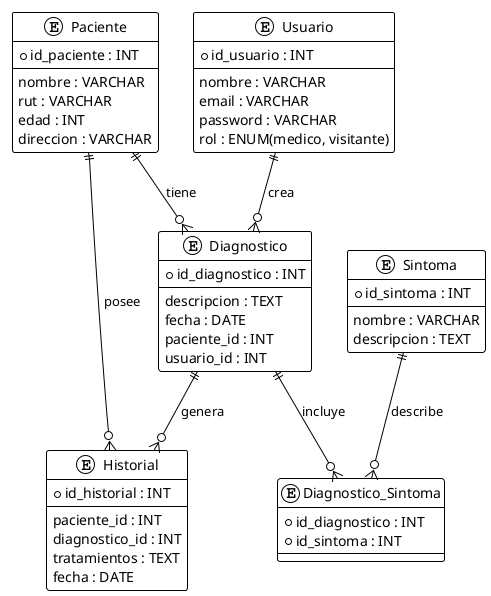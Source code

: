 @startuml
!theme plain

entity "Paciente" as Paciente {
  *id_paciente : INT
  --
  nombre : VARCHAR
  rut : VARCHAR
  edad : INT
  direccion : VARCHAR
}

entity "Sintoma" as Sintoma {
  *id_sintoma : INT
  --
  nombre : VARCHAR
  descripcion : TEXT
}

entity "Diagnostico" as Diagnostico {
  *id_diagnostico : INT
  --
  descripcion : TEXT
  fecha : DATE
  paciente_id : INT
  usuario_id : INT
}

entity "Historial" as Historial {
  *id_historial : INT
  --
  paciente_id : INT
  diagnostico_id : INT
  tratamientos : TEXT
  fecha : DATE
}

entity "Usuario" as Usuario {
  *id_usuario : INT
  --
  nombre : VARCHAR
  email : VARCHAR
  password : VARCHAR
  rol : ENUM(medico, visitante)
}

entity "Diagnostico_Sintoma" as DiagnosticoSintoma {
  *id_diagnostico : INT
  *id_sintoma : INT
}

' Relaciones
Paciente ||--o{ Diagnostico : tiene
Paciente ||--o{ Historial : posee
Diagnostico ||--o{ Historial : genera
Usuario ||--o{ Diagnostico : crea
Diagnostico ||--o{ DiagnosticoSintoma : incluye
Sintoma ||--o{ DiagnosticoSintoma : describe

@enduml